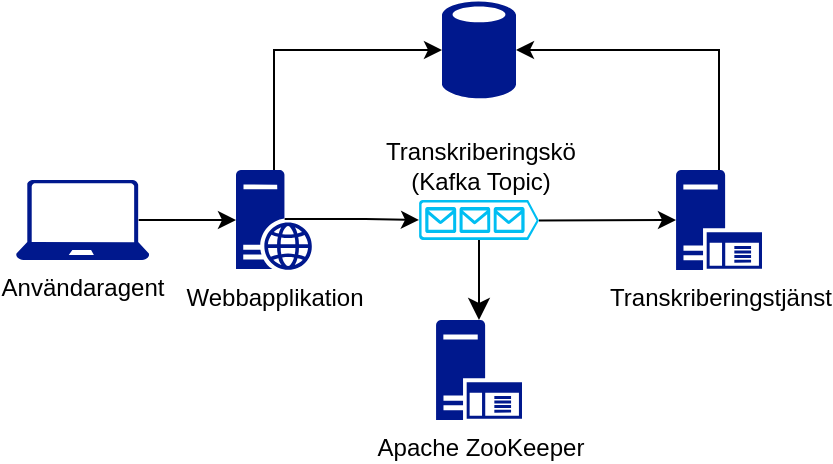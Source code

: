<mxfile version="24.0.7" type="github">
  <diagram name="Page-1" id="_hLRplYytc_Sw27yuzk3">
    <mxGraphModel dx="1029" dy="598" grid="1" gridSize="10" guides="1" tooltips="1" connect="1" arrows="1" fold="1" page="1" pageScale="1" pageWidth="850" pageHeight="1100" math="0" shadow="0">
      <root>
        <mxCell id="0" />
        <mxCell id="1" parent="0" />
        <mxCell id="VFf6K6_mRJPB8PXeVxeM-2" value="" style="aspect=fixed;pointerEvents=1;shadow=0;dashed=0;html=1;strokeColor=none;labelPosition=center;verticalLabelPosition=bottom;verticalAlign=top;align=center;fillColor=#00188D;shape=mxgraph.mscae.enterprise.database_generic;" parent="1" vertex="1">
          <mxGeometry x="253" y="20" width="37" height="50" as="geometry" />
        </mxCell>
        <mxCell id="VFf6K6_mRJPB8PXeVxeM-3" value="Webbapplikation" style="aspect=fixed;pointerEvents=1;shadow=0;dashed=0;html=1;strokeColor=none;labelPosition=center;verticalLabelPosition=bottom;verticalAlign=top;align=center;fillColor=#00188D;shape=mxgraph.mscae.enterprise.web_server;" parent="1" vertex="1">
          <mxGeometry x="150" y="105" width="38" height="50" as="geometry" />
        </mxCell>
        <mxCell id="VFf6K6_mRJPB8PXeVxeM-4" value="Användaragent" style="aspect=fixed;pointerEvents=1;shadow=0;dashed=0;html=1;strokeColor=none;labelPosition=center;verticalLabelPosition=bottom;verticalAlign=top;align=center;fillColor=#00188D;shape=mxgraph.azure.laptop;" parent="1" vertex="1">
          <mxGeometry x="40" y="110" width="66.67" height="40" as="geometry" />
        </mxCell>
        <mxCell id="VFf6K6_mRJPB8PXeVxeM-9" value="Transkriberingstjänst" style="aspect=fixed;pointerEvents=1;shadow=0;dashed=0;html=1;strokeColor=none;labelPosition=center;verticalLabelPosition=bottom;verticalAlign=top;align=center;fillColor=#00188D;shape=mxgraph.mscae.enterprise.application_server;" parent="1" vertex="1">
          <mxGeometry x="370" y="105" width="43" height="50" as="geometry" />
        </mxCell>
        <mxCell id="VFf6K6_mRJPB8PXeVxeM-10" style="edgeStyle=orthogonalEdgeStyle;rounded=0;orthogonalLoop=1;jettySize=auto;html=1;exitX=0.5;exitY=0;exitDx=0;exitDy=0;exitPerimeter=0;entryX=0;entryY=0.5;entryDx=0;entryDy=0;entryPerimeter=0;" parent="1" source="VFf6K6_mRJPB8PXeVxeM-3" target="VFf6K6_mRJPB8PXeVxeM-2" edge="1">
          <mxGeometry relative="1" as="geometry" />
        </mxCell>
        <mxCell id="VFf6K6_mRJPB8PXeVxeM-11" style="edgeStyle=orthogonalEdgeStyle;rounded=0;orthogonalLoop=1;jettySize=auto;html=1;exitX=0.5;exitY=0;exitDx=0;exitDy=0;exitPerimeter=0;entryX=1;entryY=0.5;entryDx=0;entryDy=0;entryPerimeter=0;" parent="1" source="VFf6K6_mRJPB8PXeVxeM-9" target="VFf6K6_mRJPB8PXeVxeM-2" edge="1">
          <mxGeometry relative="1" as="geometry" />
        </mxCell>
        <mxCell id="VFf6K6_mRJPB8PXeVxeM-12" style="edgeStyle=orthogonalEdgeStyle;rounded=0;orthogonalLoop=1;jettySize=auto;html=1;exitX=1;exitY=0.51;exitDx=0;exitDy=0;exitPerimeter=0;entryX=0;entryY=0.5;entryDx=0;entryDy=0;entryPerimeter=0;" parent="1" source="VFf6K6_mRJPB8PXeVxeM-6" target="VFf6K6_mRJPB8PXeVxeM-9" edge="1">
          <mxGeometry relative="1" as="geometry">
            <Array as="points">
              <mxPoint x="370" y="130" />
            </Array>
          </mxGeometry>
        </mxCell>
        <mxCell id="VFf6K6_mRJPB8PXeVxeM-13" style="edgeStyle=orthogonalEdgeStyle;rounded=0;orthogonalLoop=1;jettySize=auto;html=1;exitX=0.64;exitY=0.49;exitDx=0;exitDy=0;exitPerimeter=0;entryX=0;entryY=0.5;entryDx=0;entryDy=0;entryPerimeter=0;" parent="1" source="VFf6K6_mRJPB8PXeVxeM-3" target="VFf6K6_mRJPB8PXeVxeM-6" edge="1">
          <mxGeometry relative="1" as="geometry" />
        </mxCell>
        <mxCell id="VFf6K6_mRJPB8PXeVxeM-16" style="edgeStyle=orthogonalEdgeStyle;rounded=0;orthogonalLoop=1;jettySize=auto;html=1;exitX=0.92;exitY=0.5;exitDx=0;exitDy=0;exitPerimeter=0;entryX=0;entryY=0.5;entryDx=0;entryDy=0;entryPerimeter=0;" parent="1" source="VFf6K6_mRJPB8PXeVxeM-4" target="VFf6K6_mRJPB8PXeVxeM-3" edge="1">
          <mxGeometry relative="1" as="geometry" />
        </mxCell>
        <mxCell id="VFf6K6_mRJPB8PXeVxeM-6" value="&lt;div&gt;Transkriberingskö&lt;/div&gt;&lt;div&gt;(Kafka Topic)&lt;br&gt;&lt;/div&gt;" style="verticalLabelPosition=top;html=1;verticalAlign=bottom;align=center;strokeColor=none;fillColor=#00BEF2;shape=mxgraph.azure.queue_generic;pointerEvents=1;labelPosition=center;" parent="1" vertex="1">
          <mxGeometry x="241.5" y="120" width="60" height="20" as="geometry" />
        </mxCell>
        <mxCell id="GzZwiZcYudEQCoE9HZqI-5" value="Apache ZooKeeper" style="aspect=fixed;pointerEvents=1;shadow=0;dashed=0;html=1;strokeColor=none;labelPosition=center;verticalLabelPosition=bottom;verticalAlign=top;align=center;fillColor=#00188D;shape=mxgraph.mscae.enterprise.application_server;" vertex="1" parent="1">
          <mxGeometry x="250" y="180" width="43" height="50" as="geometry" />
        </mxCell>
        <mxCell id="GzZwiZcYudEQCoE9HZqI-6" style="edgeStyle=none;curved=1;rounded=0;orthogonalLoop=1;jettySize=auto;html=1;exitX=0.5;exitY=1;exitDx=0;exitDy=0;exitPerimeter=0;entryX=0.5;entryY=0;entryDx=0;entryDy=0;entryPerimeter=0;fontSize=12;startSize=8;endSize=8;" edge="1" parent="1" source="VFf6K6_mRJPB8PXeVxeM-6" target="GzZwiZcYudEQCoE9HZqI-5">
          <mxGeometry relative="1" as="geometry" />
        </mxCell>
      </root>
    </mxGraphModel>
  </diagram>
</mxfile>
